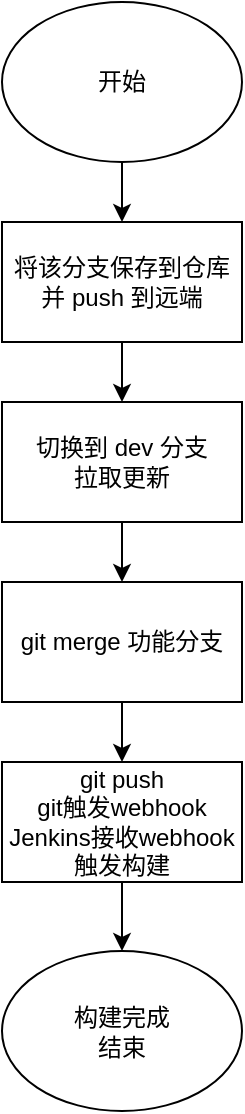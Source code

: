 <mxfile>
    <diagram id="GNvuqHzvWkNvClOw7J6j" name="第 1 页">
        <mxGraphModel dx="991" dy="790" grid="0" gridSize="10" guides="1" tooltips="1" connect="1" arrows="1" fold="1" page="0" pageScale="1" pageWidth="827" pageHeight="1169" math="0" shadow="0">
            <root>
                <mxCell id="0"/>
                <mxCell id="1" parent="0"/>
                <mxCell id="3" value="开始" style="ellipse;whiteSpace=wrap;html=1;" vertex="1" parent="1">
                    <mxGeometry x="130" y="70" width="120" height="80" as="geometry"/>
                </mxCell>
                <mxCell id="4" value="将该分支保存到仓库&lt;br&gt;并 push 到远端" style="rounded=0;whiteSpace=wrap;html=1;" vertex="1" parent="1">
                    <mxGeometry x="130" y="180" width="120" height="60" as="geometry"/>
                </mxCell>
                <mxCell id="5" value="" style="endArrow=classic;html=1;exitX=0.5;exitY=1;exitDx=0;exitDy=0;entryX=0.5;entryY=0;entryDx=0;entryDy=0;" edge="1" parent="1" source="3" target="4">
                    <mxGeometry width="50" height="50" relative="1" as="geometry">
                        <mxPoint x="390" y="430" as="sourcePoint"/>
                        <mxPoint x="440" y="380" as="targetPoint"/>
                    </mxGeometry>
                </mxCell>
                <mxCell id="17" style="edgeStyle=orthogonalEdgeStyle;rounded=0;orthogonalLoop=1;jettySize=auto;html=1;exitX=0.5;exitY=1;exitDx=0;exitDy=0;entryX=0.5;entryY=0;entryDx=0;entryDy=0;" edge="1" parent="1" source="6" target="16">
                    <mxGeometry relative="1" as="geometry"/>
                </mxCell>
                <mxCell id="6" value="切换到 dev 分支&lt;br&gt;拉取更新" style="rounded=0;whiteSpace=wrap;html=1;" vertex="1" parent="1">
                    <mxGeometry x="130" y="270" width="120" height="60" as="geometry"/>
                </mxCell>
                <mxCell id="7" value="" style="endArrow=classic;html=1;exitX=0.5;exitY=1;exitDx=0;exitDy=0;entryX=0.5;entryY=0;entryDx=0;entryDy=0;" edge="1" parent="1" source="4" target="6">
                    <mxGeometry width="50" height="50" relative="1" as="geometry">
                        <mxPoint x="390" y="420" as="sourcePoint"/>
                        <mxPoint x="440" y="370" as="targetPoint"/>
                    </mxGeometry>
                </mxCell>
                <mxCell id="19" value="" style="edgeStyle=orthogonalEdgeStyle;rounded=0;orthogonalLoop=1;jettySize=auto;html=1;" edge="1" parent="1" source="16" target="18">
                    <mxGeometry relative="1" as="geometry"/>
                </mxCell>
                <mxCell id="16" value="git merge&amp;nbsp;功能分支" style="rounded=0;whiteSpace=wrap;html=1;" vertex="1" parent="1">
                    <mxGeometry x="130" y="360" width="120" height="60" as="geometry"/>
                </mxCell>
                <mxCell id="21" value="" style="edgeStyle=orthogonalEdgeStyle;rounded=0;orthogonalLoop=1;jettySize=auto;html=1;" edge="1" parent="1" source="18" target="20">
                    <mxGeometry relative="1" as="geometry"/>
                </mxCell>
                <mxCell id="18" value="git push&lt;br&gt;git触发webhook&lt;br&gt;Jenkins接收webhook触发构建" style="rounded=0;whiteSpace=wrap;html=1;" vertex="1" parent="1">
                    <mxGeometry x="130" y="450" width="120" height="60" as="geometry"/>
                </mxCell>
                <mxCell id="20" value="构建完成&lt;br&gt;结束" style="ellipse;whiteSpace=wrap;html=1;" vertex="1" parent="1">
                    <mxGeometry x="130" y="544.5" width="120" height="80" as="geometry"/>
                </mxCell>
            </root>
        </mxGraphModel>
    </diagram>
</mxfile>